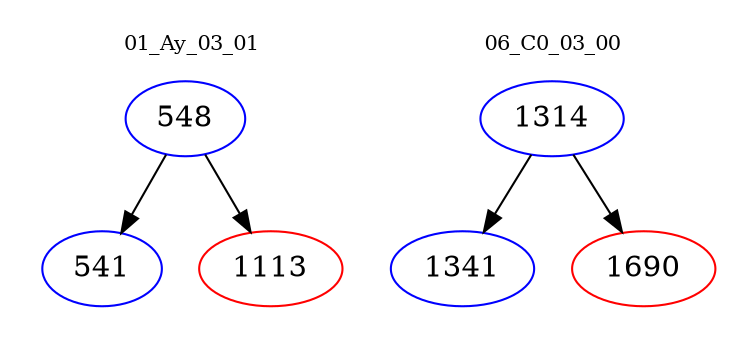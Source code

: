 digraph{
subgraph cluster_0 {
color = white
label = "01_Ay_03_01";
fontsize=10;
T0_548 [label="548", color="blue"]
T0_548 -> T0_541 [color="black"]
T0_541 [label="541", color="blue"]
T0_548 -> T0_1113 [color="black"]
T0_1113 [label="1113", color="red"]
}
subgraph cluster_1 {
color = white
label = "06_C0_03_00";
fontsize=10;
T1_1314 [label="1314", color="blue"]
T1_1314 -> T1_1341 [color="black"]
T1_1341 [label="1341", color="blue"]
T1_1314 -> T1_1690 [color="black"]
T1_1690 [label="1690", color="red"]
}
}
